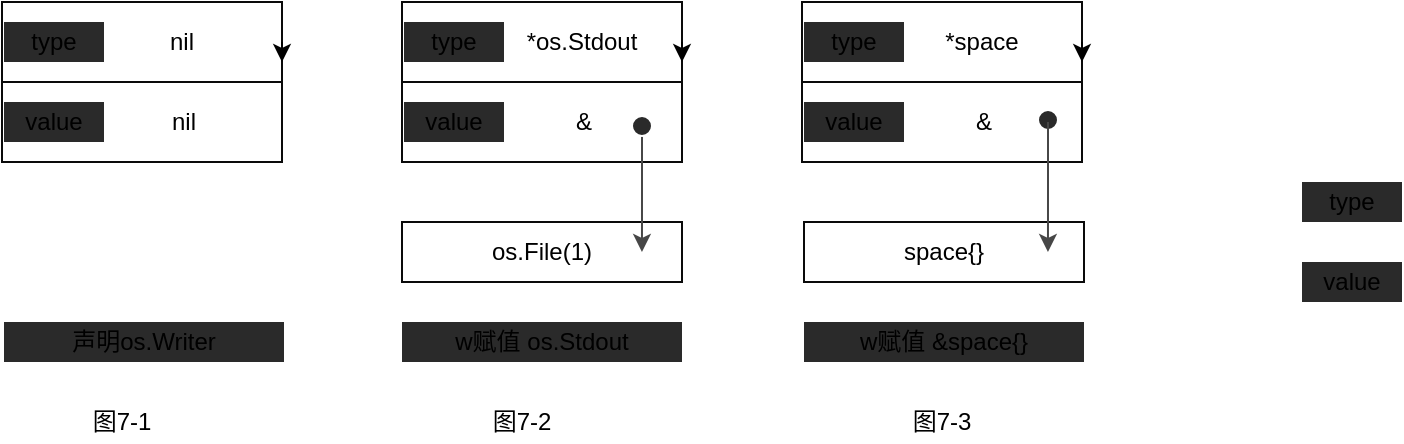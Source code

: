 <mxfile version="13.10.0" type="embed">
    <diagram id="AW9xsDEsIFYbnEVTvLZu" name="Page-1">
        <mxGraphModel dx="1139" dy="789" grid="1" gridSize="10" guides="1" tooltips="1" connect="1" arrows="1" fold="1" page="1" pageScale="1" pageWidth="827" pageHeight="1169" background="#ffffff" math="0" shadow="0">
            <root>
                <mxCell id="0"/>
                <mxCell id="1" parent="0"/>
                <mxCell id="2" value="&lt;font color=&quot;#000000&quot;&gt;nil&lt;/font&gt;" style="rounded=0;whiteSpace=wrap;html=1;fillColor=#FFFFFF;strokeColor=#0A0A0A;align=center;" vertex="1" parent="1">
                    <mxGeometry x="40" y="40" width="140" height="40" as="geometry"/>
                </mxCell>
                <mxCell id="3" value="" style="rounded=0;whiteSpace=wrap;html=1;fillColor=#FFFFFF;strokeColor=#0A0A0A;" vertex="1" parent="1">
                    <mxGeometry x="40" y="80" width="140" height="40" as="geometry"/>
                </mxCell>
                <mxCell id="5" value="&lt;font color=&quot;#000000&quot;&gt;nil&lt;/font&gt;" style="rounded=0;whiteSpace=wrap;html=1;fillColor=#FFFFFF;align=center;strokeColor=#FFFFFF;" vertex="1" parent="1">
                    <mxGeometry x="90" y="45" width="80" height="30" as="geometry"/>
                </mxCell>
                <mxCell id="6" value="type" style="text;html=1;strokeColor=none;align=center;verticalAlign=middle;whiteSpace=wrap;rounded=0;fillColor=#2a2a2a;" vertex="1" parent="1">
                    <mxGeometry x="690" y="130" width="50" height="20" as="geometry"/>
                </mxCell>
                <mxCell id="8" value="value" style="text;html=1;strokeColor=none;align=center;verticalAlign=middle;whiteSpace=wrap;rounded=0;fillColor=#2a2a2a;" vertex="1" parent="1">
                    <mxGeometry x="690" y="170" width="50" height="20" as="geometry"/>
                </mxCell>
                <mxCell id="11" style="edgeStyle=orthogonalEdgeStyle;rounded=0;orthogonalLoop=1;jettySize=auto;html=1;exitX=1;exitY=0.5;exitDx=0;exitDy=0;entryX=1;entryY=0.75;entryDx=0;entryDy=0;" edge="1" parent="1" source="2" target="2">
                    <mxGeometry relative="1" as="geometry"/>
                </mxCell>
                <mxCell id="12" value="&lt;font color=&quot;#000000&quot;&gt;nil&lt;/font&gt;" style="rounded=0;whiteSpace=wrap;html=1;fillColor=#FFFFFF;align=center;strokeColor=#FFFFFF;" vertex="1" parent="1">
                    <mxGeometry x="91" y="85" width="80" height="30" as="geometry"/>
                </mxCell>
                <mxCell id="13" value="type" style="text;html=1;strokeColor=none;align=center;verticalAlign=middle;whiteSpace=wrap;rounded=0;fillColor=#2a2a2a;" vertex="1" parent="1">
                    <mxGeometry x="41" y="50" width="50" height="20" as="geometry"/>
                </mxCell>
                <mxCell id="14" value="value" style="text;html=1;strokeColor=none;align=center;verticalAlign=middle;whiteSpace=wrap;rounded=0;fillColor=#2a2a2a;" vertex="1" parent="1">
                    <mxGeometry x="41" y="90" width="50" height="20" as="geometry"/>
                </mxCell>
                <mxCell id="15" value="&lt;font color=&quot;#000000&quot;&gt;nil&lt;/font&gt;" style="rounded=0;whiteSpace=wrap;html=1;fillColor=#FFFFFF;strokeColor=#0A0A0A;align=center;" vertex="1" parent="1">
                    <mxGeometry x="240" y="40" width="140" height="40" as="geometry"/>
                </mxCell>
                <mxCell id="16" value="" style="rounded=0;whiteSpace=wrap;html=1;fillColor=#FFFFFF;strokeColor=#0A0A0A;" vertex="1" parent="1">
                    <mxGeometry x="240" y="80" width="140" height="40" as="geometry"/>
                </mxCell>
                <mxCell id="17" value="&lt;font color=&quot;#000000&quot;&gt;*os.Stdout&lt;/font&gt;" style="rounded=0;whiteSpace=wrap;html=1;fillColor=#FFFFFF;align=center;strokeColor=#FFFFFF;" vertex="1" parent="1">
                    <mxGeometry x="290" y="45" width="80" height="30" as="geometry"/>
                </mxCell>
                <mxCell id="18" style="edgeStyle=orthogonalEdgeStyle;rounded=0;orthogonalLoop=1;jettySize=auto;html=1;exitX=1;exitY=0.5;exitDx=0;exitDy=0;entryX=1;entryY=0.75;entryDx=0;entryDy=0;" edge="1" parent="1" source="15" target="15">
                    <mxGeometry relative="1" as="geometry"/>
                </mxCell>
                <mxCell id="19" value="&lt;font color=&quot;#000000&quot;&gt;&amp;amp;&lt;/font&gt;" style="rounded=0;whiteSpace=wrap;html=1;fillColor=#FFFFFF;align=center;strokeColor=#FFFFFF;" vertex="1" parent="1">
                    <mxGeometry x="291" y="85" width="80" height="30" as="geometry"/>
                </mxCell>
                <mxCell id="20" value="type" style="text;html=1;strokeColor=none;align=center;verticalAlign=middle;whiteSpace=wrap;rounded=0;fillColor=#2a2a2a;" vertex="1" parent="1">
                    <mxGeometry x="241" y="50" width="50" height="20" as="geometry"/>
                </mxCell>
                <mxCell id="21" value="value" style="text;html=1;strokeColor=none;align=center;verticalAlign=middle;whiteSpace=wrap;rounded=0;fillColor=#2a2a2a;" vertex="1" parent="1">
                    <mxGeometry x="241" y="90" width="50" height="20" as="geometry"/>
                </mxCell>
                <mxCell id="22" value="&lt;font color=&quot;#000000&quot;&gt;nil&lt;/font&gt;" style="rounded=0;whiteSpace=wrap;html=1;fillColor=#FFFFFF;strokeColor=#0A0A0A;align=center;" vertex="1" parent="1">
                    <mxGeometry x="440" y="40" width="140" height="40" as="geometry"/>
                </mxCell>
                <mxCell id="23" value="" style="rounded=0;whiteSpace=wrap;html=1;fillColor=#FFFFFF;strokeColor=#0A0A0A;" vertex="1" parent="1">
                    <mxGeometry x="440" y="80" width="140" height="40" as="geometry"/>
                </mxCell>
                <mxCell id="24" value="&lt;font color=&quot;#000000&quot;&gt;*space&lt;/font&gt;" style="rounded=0;whiteSpace=wrap;html=1;fillColor=#FFFFFF;align=center;strokeColor=#FFFFFF;" vertex="1" parent="1">
                    <mxGeometry x="490" y="45" width="80" height="30" as="geometry"/>
                </mxCell>
                <mxCell id="25" style="edgeStyle=orthogonalEdgeStyle;rounded=0;orthogonalLoop=1;jettySize=auto;html=1;exitX=1;exitY=0.5;exitDx=0;exitDy=0;entryX=1;entryY=0.75;entryDx=0;entryDy=0;" edge="1" parent="1" source="22" target="22">
                    <mxGeometry relative="1" as="geometry"/>
                </mxCell>
                <mxCell id="26" value="&lt;font color=&quot;#000000&quot;&gt;&amp;amp;&lt;/font&gt;" style="rounded=0;whiteSpace=wrap;html=1;fillColor=#FFFFFF;align=center;strokeColor=#FFFFFF;" vertex="1" parent="1">
                    <mxGeometry x="491" y="85" width="80" height="30" as="geometry"/>
                </mxCell>
                <mxCell id="27" value="type" style="text;html=1;strokeColor=none;align=center;verticalAlign=middle;whiteSpace=wrap;rounded=0;fillColor=#2a2a2a;" vertex="1" parent="1">
                    <mxGeometry x="441" y="50" width="50" height="20" as="geometry"/>
                </mxCell>
                <mxCell id="28" value="value" style="text;html=1;strokeColor=none;align=center;verticalAlign=middle;whiteSpace=wrap;rounded=0;fillColor=#2a2a2a;" vertex="1" parent="1">
                    <mxGeometry x="441" y="90" width="50" height="20" as="geometry"/>
                </mxCell>
                <mxCell id="30" value="声明os.Writer" style="text;html=1;strokeColor=none;align=center;verticalAlign=middle;whiteSpace=wrap;rounded=0;fillColor=#2a2a2a;" vertex="1" parent="1">
                    <mxGeometry x="41" y="200" width="140" height="20" as="geometry"/>
                </mxCell>
                <mxCell id="31" value="w赋值 os.Stdout" style="text;html=1;strokeColor=none;align=center;verticalAlign=middle;whiteSpace=wrap;rounded=0;fillColor=#2a2a2a;" vertex="1" parent="1">
                    <mxGeometry x="240" y="200" width="140" height="20" as="geometry"/>
                </mxCell>
                <mxCell id="32" value="w赋值 &amp;amp;space{}" style="text;html=1;strokeColor=none;align=center;verticalAlign=middle;whiteSpace=wrap;rounded=0;fillColor=#2a2a2a;" vertex="1" parent="1">
                    <mxGeometry x="441" y="200" width="140" height="20" as="geometry"/>
                </mxCell>
                <mxCell id="33" value="&lt;span style=&quot;color: rgb(0 , 0 , 0)&quot;&gt;os.File(1)&lt;/span&gt;" style="rounded=0;whiteSpace=wrap;html=1;fillColor=#FFFFFF;strokeColor=#0A0A0A;align=center;" vertex="1" parent="1">
                    <mxGeometry x="240" y="150" width="140" height="30" as="geometry"/>
                </mxCell>
                <mxCell id="34" value="" style="endArrow=classic;html=1;strokeColor=#474747;entryX=0.857;entryY=0.5;entryDx=0;entryDy=0;entryPerimeter=0;" edge="1" parent="1" target="33">
                    <mxGeometry width="50" height="50" relative="1" as="geometry">
                        <mxPoint x="360" y="100" as="sourcePoint"/>
                        <mxPoint x="480" y="240" as="targetPoint"/>
                        <Array as="points">
                            <mxPoint x="360" y="140"/>
                        </Array>
                    </mxGeometry>
                </mxCell>
                <mxCell id="35" value="" style="ellipse;whiteSpace=wrap;html=1;strokeColor=#FFFFFF;fillColor=#2a2a2a;" vertex="1" parent="1">
                    <mxGeometry x="355" y="97" width="10" height="10" as="geometry"/>
                </mxCell>
                <mxCell id="36" value="" style="ellipse;whiteSpace=wrap;html=1;strokeColor=#FFFFFF;fillColor=#2a2a2a;" vertex="1" parent="1">
                    <mxGeometry x="558" y="94" width="10" height="10" as="geometry"/>
                </mxCell>
                <mxCell id="39" value="&lt;span style=&quot;color: rgb(0 , 0 , 0)&quot;&gt;space{}&lt;/span&gt;" style="rounded=0;whiteSpace=wrap;html=1;fillColor=#FFFFFF;strokeColor=#0A0A0A;align=center;" vertex="1" parent="1">
                    <mxGeometry x="441" y="150" width="140" height="30" as="geometry"/>
                </mxCell>
                <mxCell id="40" value="" style="endArrow=classic;html=1;strokeColor=#474747;entryX=0.857;entryY=0.5;entryDx=0;entryDy=0;entryPerimeter=0;" edge="1" parent="1">
                    <mxGeometry width="50" height="50" relative="1" as="geometry">
                        <mxPoint x="563" y="100" as="sourcePoint"/>
                        <mxPoint x="562.98" y="165" as="targetPoint"/>
                        <Array as="points">
                            <mxPoint x="563" y="140"/>
                        </Array>
                    </mxGeometry>
                </mxCell>
                <mxCell id="42" value="&lt;font color=&quot;#000000&quot;&gt;图7-1&lt;/font&gt;" style="text;html=1;strokeColor=none;fillColor=none;align=center;verticalAlign=middle;whiteSpace=wrap;rounded=0;" vertex="1" parent="1">
                    <mxGeometry x="80" y="240" width="40" height="20" as="geometry"/>
                </mxCell>
                <mxCell id="43" value="&lt;font color=&quot;#000000&quot;&gt;图7-2&lt;/font&gt;" style="text;html=1;strokeColor=none;fillColor=none;align=center;verticalAlign=middle;whiteSpace=wrap;rounded=0;" vertex="1" parent="1">
                    <mxGeometry x="280" y="240" width="40" height="20" as="geometry"/>
                </mxCell>
                <mxCell id="44" value="&lt;font color=&quot;#000000&quot;&gt;图7-3&lt;/font&gt;" style="text;html=1;strokeColor=none;fillColor=none;align=center;verticalAlign=middle;whiteSpace=wrap;rounded=0;" vertex="1" parent="1">
                    <mxGeometry x="490" y="240" width="40" height="20" as="geometry"/>
                </mxCell>
            </root>
        </mxGraphModel>
    </diagram>
</mxfile>